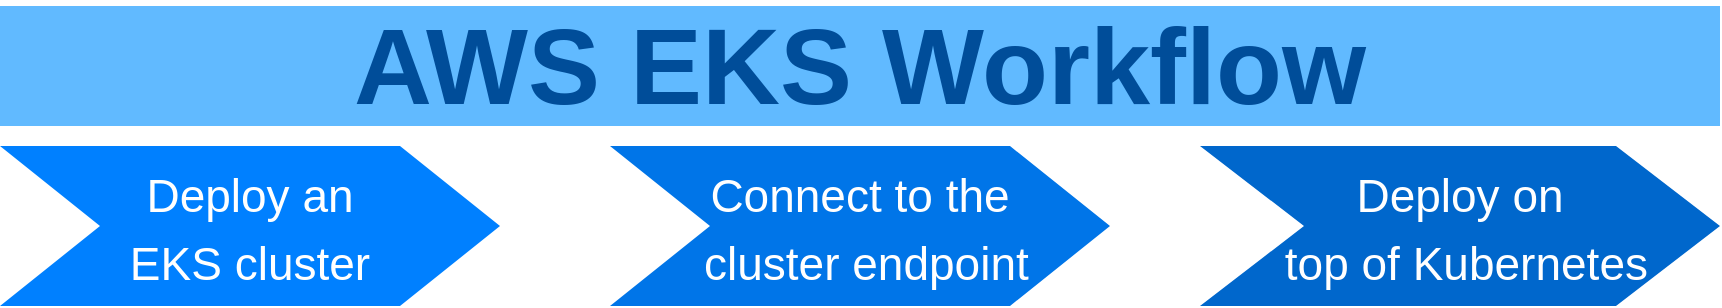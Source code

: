 <mxfile version="13.1.3" type="device"><diagram name="Page-1" id="d9b1e647-80fa-b4a2-5024-87a742678bcc"><mxGraphModel dx="1422" dy="695" grid="1" gridSize="10" guides="1" tooltips="1" connect="1" arrows="1" fold="1" page="1" pageScale="1" pageWidth="1100" pageHeight="850" background="#ffffff" math="0" shadow="0"><root><mxCell id="0"/><mxCell id="1" parent="0"/><mxCell id="57fe6abec08f04cb-1" value="&lt;font style=&quot;font-size: 23px&quot;&gt;Deploy an &lt;br&gt;EKS cluster&lt;/font&gt;" style="shape=step;whiteSpace=wrap;html=1;fontSize=28;fillColor=#0080FF;fontColor=#FFFFFF;strokeColor=none;" parent="1" vertex="1"><mxGeometry x="120" y="180" width="250" height="80" as="geometry"/></mxCell><mxCell id="57fe6abec08f04cb-2" value="&lt;font style=&quot;font-size: 23px&quot;&gt;Connect to the&lt;br&gt;&amp;nbsp;cluster endpoint&lt;/font&gt;" style="shape=step;whiteSpace=wrap;html=1;fontSize=28;fillColor=#0075E8;fontColor=#FFFFFF;strokeColor=none;" parent="1" vertex="1"><mxGeometry x="425" y="180" width="250" height="80" as="geometry"/></mxCell><mxCell id="57fe6abec08f04cb-3" value="&lt;font style=&quot;font-size: 23px&quot;&gt;Deploy on&lt;br&gt;&amp;nbsp;top of Kubernetes&lt;/font&gt;" style="shape=step;whiteSpace=wrap;html=1;fontSize=28;fillColor=#0067CC;fontColor=#FFFFFF;strokeColor=none;" parent="1" vertex="1"><mxGeometry x="720" y="180" width="260" height="80" as="geometry"/></mxCell><mxCell id="57fe6abec08f04cb-7" value="AWS EKS Workflow" style="text;html=1;strokeColor=none;fillColor=#61BAFF;align=center;verticalAlign=middle;whiteSpace=wrap;fontSize=54;fontStyle=1;fontColor=#004D99;" parent="1" vertex="1"><mxGeometry x="120" y="110" width="860" height="60" as="geometry"/></mxCell></root></mxGraphModel></diagram></mxfile>
